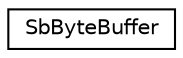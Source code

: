 digraph "Graphical Class Hierarchy"
{
 // LATEX_PDF_SIZE
  edge [fontname="Helvetica",fontsize="10",labelfontname="Helvetica",labelfontsize="10"];
  node [fontname="Helvetica",fontsize="10",shape=record];
  rankdir="LR";
  Node0 [label="SbByteBuffer",height=0.2,width=0.4,color="black", fillcolor="white", style="filled",URL="$classSbByteBuffer.html",tooltip=" "];
}
